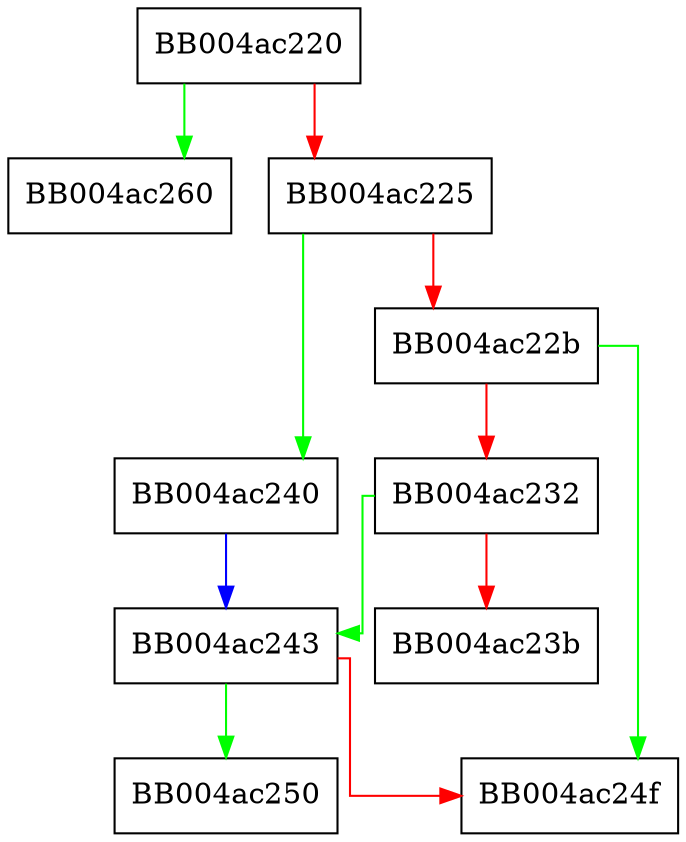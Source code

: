 digraph SSL_get_srp_g {
  node [shape="box"];
  graph [splines=ortho];
  BB004ac220 -> BB004ac260 [color="green"];
  BB004ac220 -> BB004ac225 [color="red"];
  BB004ac225 -> BB004ac240 [color="green"];
  BB004ac225 -> BB004ac22b [color="red"];
  BB004ac22b -> BB004ac24f [color="green"];
  BB004ac22b -> BB004ac232 [color="red"];
  BB004ac232 -> BB004ac243 [color="green"];
  BB004ac232 -> BB004ac23b [color="red"];
  BB004ac240 -> BB004ac243 [color="blue"];
  BB004ac243 -> BB004ac250 [color="green"];
  BB004ac243 -> BB004ac24f [color="red"];
}